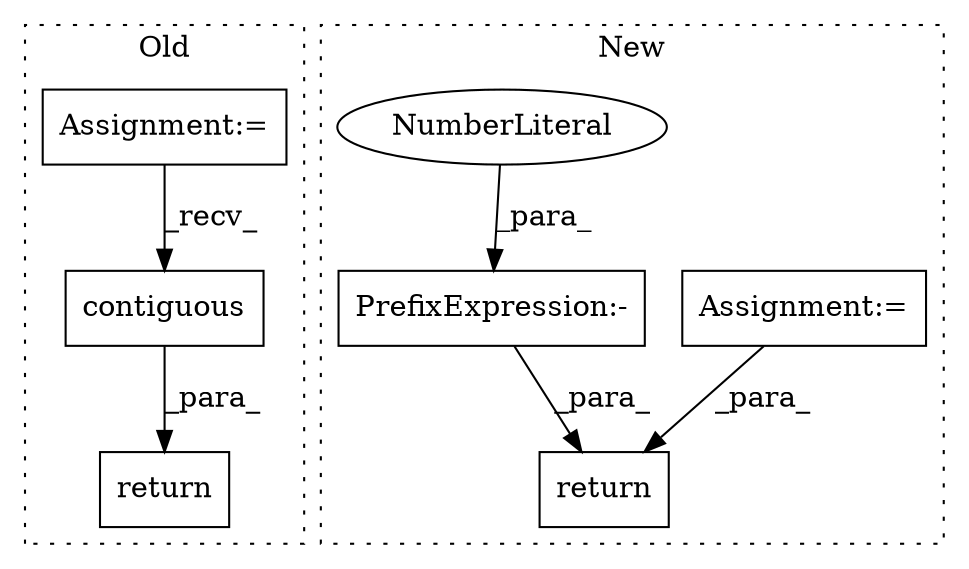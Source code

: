 digraph G {
subgraph cluster0 {
1 [label="contiguous" a="32" s="20139" l="12" shape="box"];
3 [label="return" a="41" s="20113" l="7" shape="box"];
5 [label="Assignment:=" a="7" s="20002" l="1" shape="box"];
label = "Old";
style="dotted";
}
subgraph cluster1 {
2 [label="return" a="41" s="19387" l="7" shape="box"];
4 [label="Assignment:=" a="7" s="19267" l="1" shape="box"];
6 [label="PrefixExpression:-" a="38" s="19406" l="1" shape="box"];
7 [label="NumberLiteral" a="34" s="19407" l="1" shape="ellipse"];
label = "New";
style="dotted";
}
1 -> 3 [label="_para_"];
4 -> 2 [label="_para_"];
5 -> 1 [label="_recv_"];
6 -> 2 [label="_para_"];
7 -> 6 [label="_para_"];
}